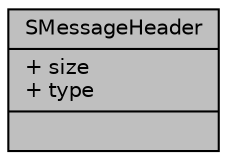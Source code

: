 digraph "SMessageHeader"
{
 // LATEX_PDF_SIZE
  edge [fontname="Helvetica",fontsize="10",labelfontname="Helvetica",labelfontsize="10"];
  node [fontname="Helvetica",fontsize="10",shape=record];
  Node1 [label="{SMessageHeader\n|+ size\l+ type\l|}",height=0.2,width=0.4,color="black", fillcolor="grey75", style="filled", fontcolor="black",tooltip=" "];
}
